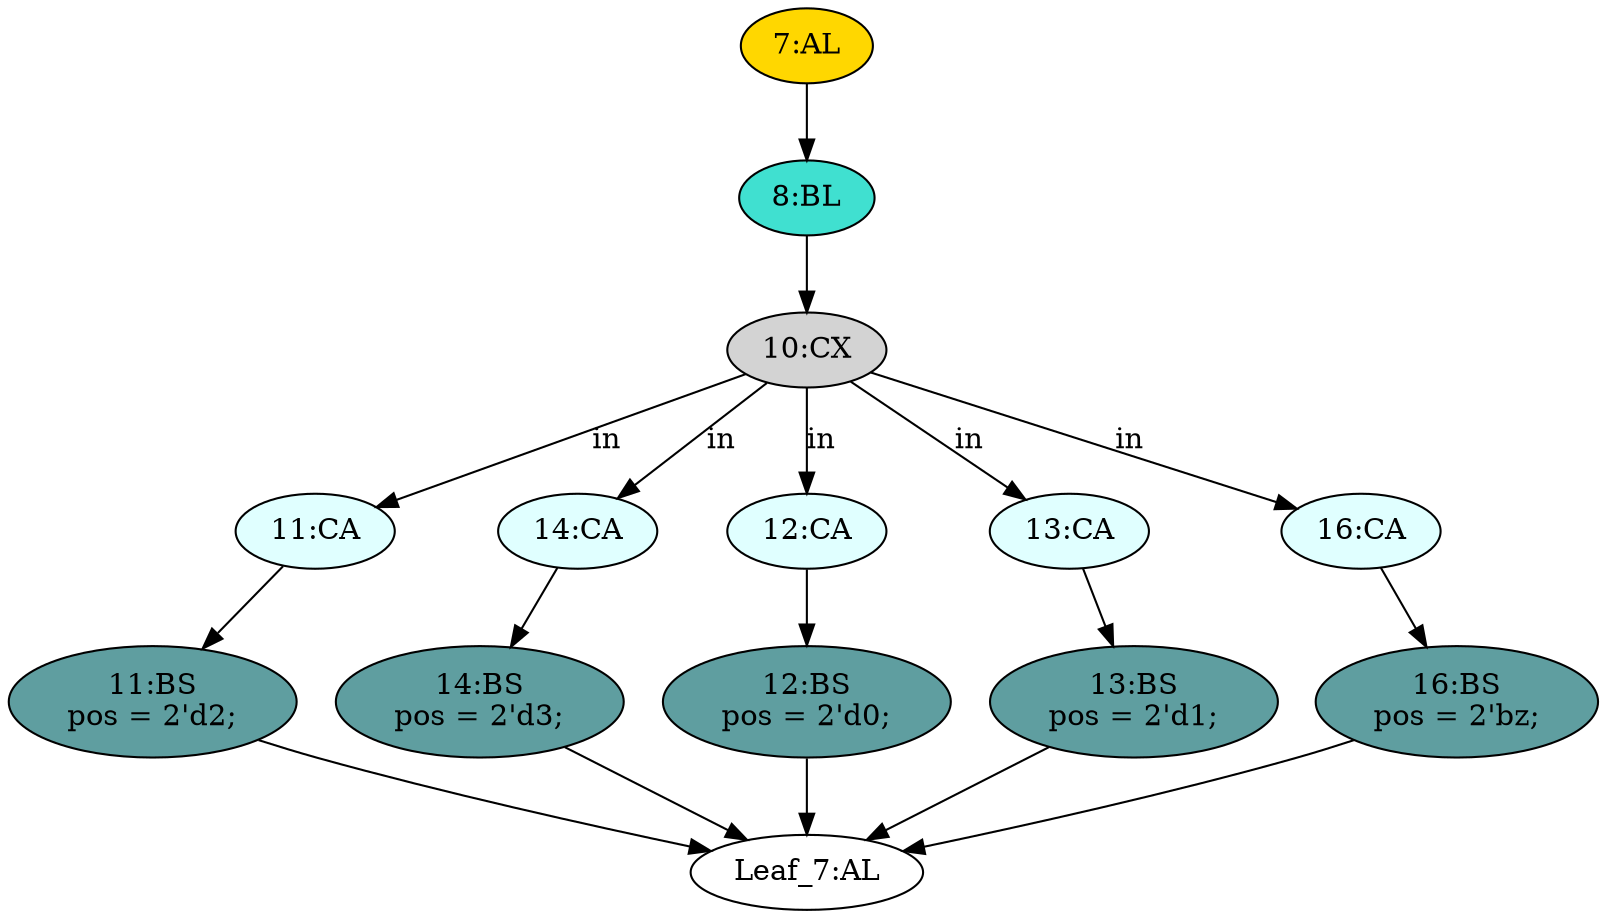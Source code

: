 strict digraph "compose( ,  )" {
	node [label="\N"];
	"11:CA"	[ast="<pyverilog.vparser.ast.Case object at 0x7febd9ac3690>",
		fillcolor=lightcyan,
		label="11:CA",
		statements="[]",
		style=filled,
		typ=Case];
	"11:BS"	[ast="<pyverilog.vparser.ast.BlockingSubstitution object at 0x7febd9ad6850>",
		fillcolor=cadetblue,
		label="11:BS
pos = 2'd2;",
		statements="[<pyverilog.vparser.ast.BlockingSubstitution object at 0x7febd9ad6850>]",
		style=filled,
		typ=BlockingSubstitution];
	"11:CA" -> "11:BS"	[cond="[]",
		lineno=None];
	"12:BS"	[ast="<pyverilog.vparser.ast.BlockingSubstitution object at 0x7febd9b23510>",
		fillcolor=cadetblue,
		label="12:BS
pos = 2'd0;",
		statements="[<pyverilog.vparser.ast.BlockingSubstitution object at 0x7febd9b23510>]",
		style=filled,
		typ=BlockingSubstitution];
	"Leaf_7:AL"	[def_var="['pos']",
		label="Leaf_7:AL"];
	"12:BS" -> "Leaf_7:AL"	[cond="[]",
		lineno=None];
	"14:CA"	[ast="<pyverilog.vparser.ast.Case object at 0x7febd9acec10>",
		fillcolor=lightcyan,
		label="14:CA",
		statements="[]",
		style=filled,
		typ=Case];
	"14:BS"	[ast="<pyverilog.vparser.ast.BlockingSubstitution object at 0x7febd9b31490>",
		fillcolor=cadetblue,
		label="14:BS
pos = 2'd3;",
		statements="[<pyverilog.vparser.ast.BlockingSubstitution object at 0x7febd9b31490>]",
		style=filled,
		typ=BlockingSubstitution];
	"14:CA" -> "14:BS"	[cond="[]",
		lineno=None];
	"8:BL"	[ast="<pyverilog.vparser.ast.Block object at 0x7febd9bb5e50>",
		fillcolor=turquoise,
		label="8:BL",
		statements="[]",
		style=filled,
		typ=Block];
	"10:CX"	[ast="<pyverilog.vparser.ast.CasexStatement object at 0x7febd9b313d0>",
		fillcolor=lightgray,
		label="10:CX",
		statements="[]",
		style=filled,
		typ=CasexStatement];
	"8:BL" -> "10:CX"	[cond="[]",
		lineno=None];
	"14:BS" -> "Leaf_7:AL"	[cond="[]",
		lineno=None];
	"12:CA"	[ast="<pyverilog.vparser.ast.Case object at 0x7febd9b23150>",
		fillcolor=lightcyan,
		label="12:CA",
		statements="[]",
		style=filled,
		typ=Case];
	"12:CA" -> "12:BS"	[cond="[]",
		lineno=None];
	"16:BS"	[ast="<pyverilog.vparser.ast.BlockingSubstitution object at 0x7febd9b3d510>",
		fillcolor=cadetblue,
		label="16:BS
pos = 2'bz;",
		statements="[<pyverilog.vparser.ast.BlockingSubstitution object at 0x7febd9b3d510>]",
		style=filled,
		typ=BlockingSubstitution];
	"16:BS" -> "Leaf_7:AL"	[cond="[]",
		lineno=None];
	"13:CA"	[ast="<pyverilog.vparser.ast.Case object at 0x7febd9b23250>",
		fillcolor=lightcyan,
		label="13:CA",
		statements="[]",
		style=filled,
		typ=Case];
	"13:BS"	[ast="<pyverilog.vparser.ast.BlockingSubstitution object at 0x7febd9ace2d0>",
		fillcolor=cadetblue,
		label="13:BS
pos = 2'd1;",
		statements="[<pyverilog.vparser.ast.BlockingSubstitution object at 0x7febd9ace2d0>]",
		style=filled,
		typ=BlockingSubstitution];
	"13:CA" -> "13:BS"	[cond="[]",
		lineno=None];
	"7:AL"	[ast="<pyverilog.vparser.ast.Always object at 0x7febd9bb5110>",
		clk_sens=False,
		fillcolor=gold,
		label="7:AL",
		sens="[]",
		statements="[]",
		style=filled,
		typ=Always,
		use_var="['in']"];
	"7:AL" -> "8:BL"	[cond="[]",
		lineno=None];
	"16:CA"	[ast="<pyverilog.vparser.ast.Case object at 0x7febd9b31290>",
		fillcolor=lightcyan,
		label="16:CA",
		statements="[]",
		style=filled,
		typ=Case];
	"16:CA" -> "16:BS"	[cond="[]",
		lineno=None];
	"13:BS" -> "Leaf_7:AL"	[cond="[]",
		lineno=None];
	"10:CX" -> "11:CA"	[cond="['in']",
		label=in,
		lineno=10];
	"10:CX" -> "14:CA"	[cond="['in']",
		label=in,
		lineno=10];
	"10:CX" -> "12:CA"	[cond="['in']",
		label=in,
		lineno=10];
	"10:CX" -> "13:CA"	[cond="['in']",
		label=in,
		lineno=10];
	"10:CX" -> "16:CA"	[cond="['in']",
		label=in,
		lineno=10];
	"11:BS" -> "Leaf_7:AL"	[cond="[]",
		lineno=None];
}
